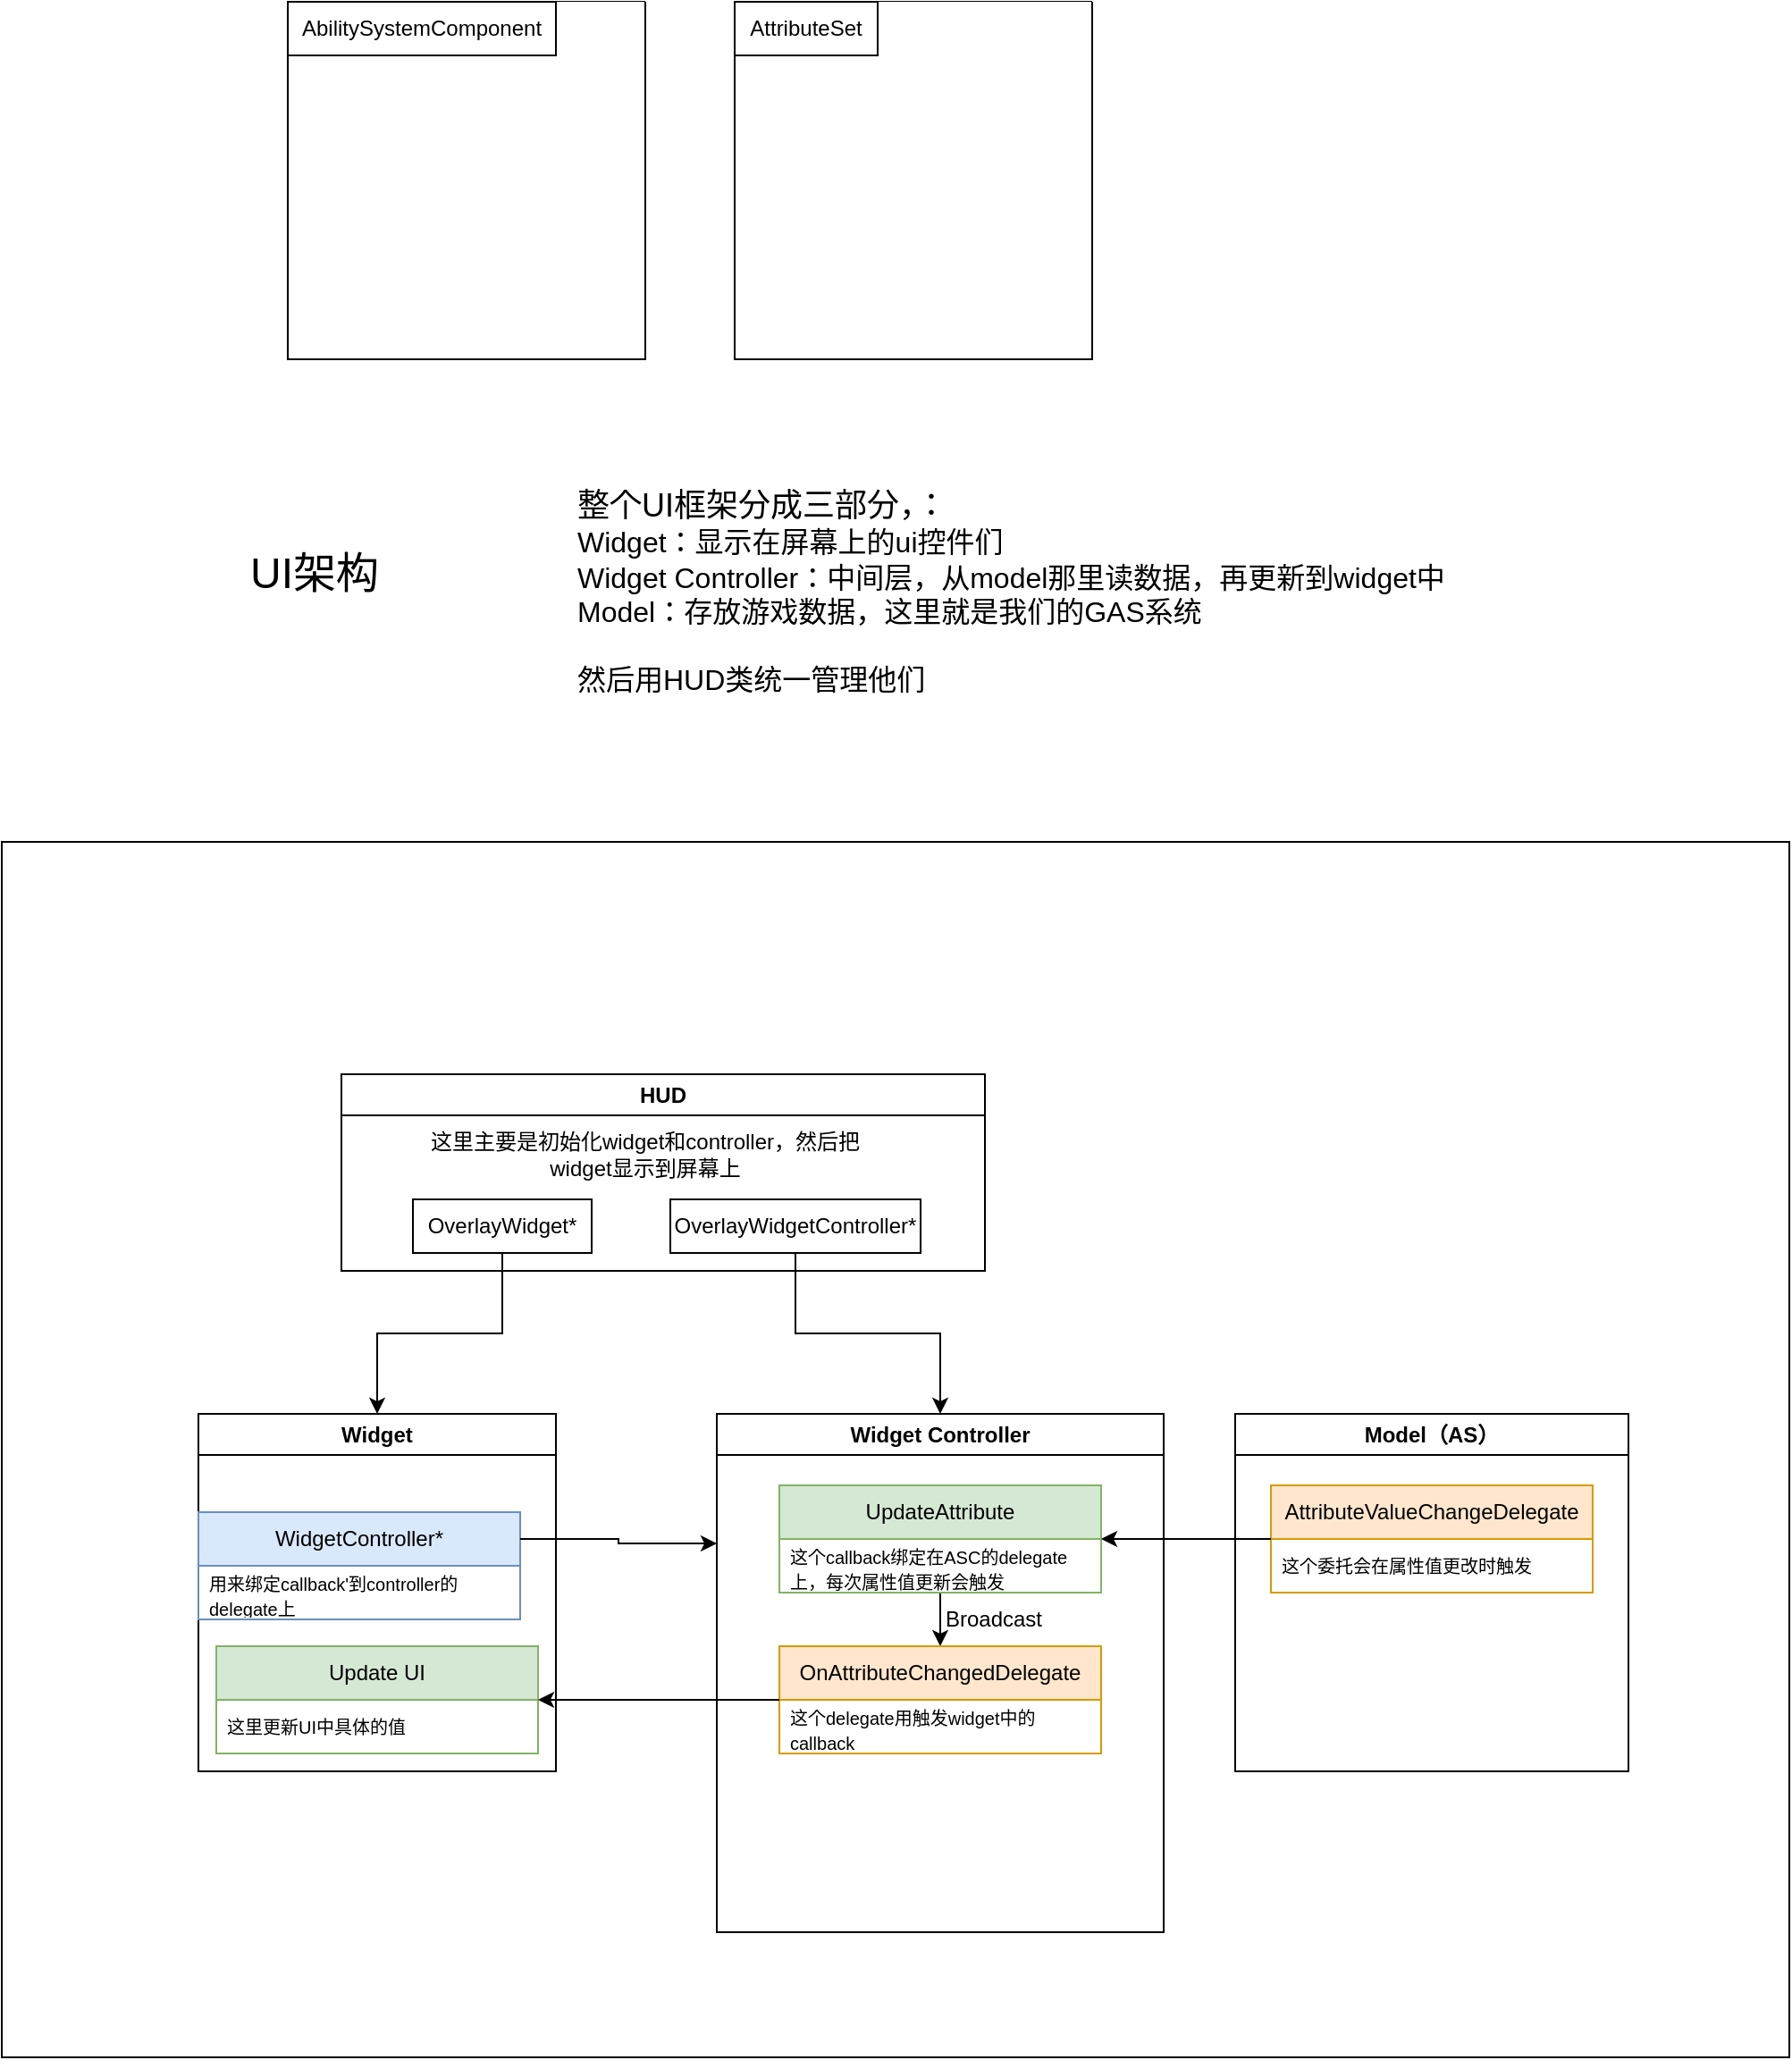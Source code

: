 <mxfile version="22.1.2" type="device">
  <diagram name="第 1 页" id="Ci3ibUs5d5YA2MTepvaQ">
    <mxGraphModel dx="2322" dy="874" grid="1" gridSize="10" guides="1" tooltips="1" connect="1" arrows="1" fold="1" page="1" pageScale="1" pageWidth="827" pageHeight="1169" math="0" shadow="0">
      <root>
        <mxCell id="0" />
        <mxCell id="1" parent="0" />
        <mxCell id="shEoZka6rONAJLujR-b--45" value="" style="rounded=0;whiteSpace=wrap;html=1;" vertex="1" parent="1">
          <mxGeometry x="-100" y="520" width="1000" height="680" as="geometry" />
        </mxCell>
        <mxCell id="1vbWGbHBtsvA9wGUykn0-41" value="" style="swimlane;startSize=0;swimlaneFillColor=#FFFFFF;" parent="1" vertex="1">
          <mxGeometry x="60" y="50" width="200" height="200" as="geometry">
            <mxRectangle x="750" y="240" width="50" height="40" as="alternateBounds" />
          </mxGeometry>
        </mxCell>
        <mxCell id="1vbWGbHBtsvA9wGUykn0-43" value="AbilitySystemComponent" style="rounded=0;whiteSpace=wrap;html=1;" parent="1vbWGbHBtsvA9wGUykn0-41" vertex="1">
          <mxGeometry width="150" height="30" as="geometry" />
        </mxCell>
        <mxCell id="1vbWGbHBtsvA9wGUykn0-44" value="" style="swimlane;startSize=0;swimlaneFillColor=#FFFFFF;" parent="1" vertex="1">
          <mxGeometry x="310" y="50" width="200" height="200" as="geometry">
            <mxRectangle x="750" y="240" width="50" height="40" as="alternateBounds" />
          </mxGeometry>
        </mxCell>
        <mxCell id="1vbWGbHBtsvA9wGUykn0-45" value="AttributeSet" style="rounded=0;whiteSpace=wrap;html=1;" parent="1vbWGbHBtsvA9wGUykn0-44" vertex="1">
          <mxGeometry width="80" height="30" as="geometry" />
        </mxCell>
        <mxCell id="shEoZka6rONAJLujR-b--1" value="&lt;font style=&quot;font-size: 24px;&quot;&gt;UI架构&lt;/font&gt;" style="text;html=1;strokeColor=none;fillColor=none;align=center;verticalAlign=middle;whiteSpace=wrap;rounded=0;" vertex="1" parent="1">
          <mxGeometry x="30" y="350" width="90" height="40" as="geometry" />
        </mxCell>
        <mxCell id="shEoZka6rONAJLujR-b--3" value="Widget" style="swimlane;whiteSpace=wrap;html=1;swimlaneFillColor=default;" vertex="1" parent="1">
          <mxGeometry x="10" y="840" width="200" height="200" as="geometry" />
        </mxCell>
        <mxCell id="shEoZka6rONAJLujR-b--39" value="Update UI" style="swimlane;fontStyle=0;childLayout=stackLayout;horizontal=1;startSize=30;horizontalStack=0;resizeParent=1;resizeParentMax=0;resizeLast=0;collapsible=1;marginBottom=0;whiteSpace=wrap;html=1;fillColor=#d5e8d4;strokeColor=#82b366;" vertex="1" parent="shEoZka6rONAJLujR-b--3">
          <mxGeometry x="10" y="130" width="180" height="60" as="geometry" />
        </mxCell>
        <mxCell id="shEoZka6rONAJLujR-b--40" value="&lt;span style=&quot;font-size: 10px;&quot;&gt;这里更新UI中具体的值&lt;/span&gt;" style="text;strokeColor=none;fillColor=none;align=left;verticalAlign=middle;spacingLeft=4;spacingRight=4;overflow=hidden;points=[[0,0.5],[1,0.5]];portConstraint=eastwest;rotatable=0;whiteSpace=wrap;html=1;" vertex="1" parent="shEoZka6rONAJLujR-b--39">
          <mxGeometry y="30" width="180" height="30" as="geometry" />
        </mxCell>
        <mxCell id="shEoZka6rONAJLujR-b--42" value="WidgetController*" style="swimlane;fontStyle=0;childLayout=stackLayout;horizontal=1;startSize=30;horizontalStack=0;resizeParent=1;resizeParentMax=0;resizeLast=0;collapsible=1;marginBottom=0;whiteSpace=wrap;html=1;fillColor=#dae8fc;strokeColor=#6c8ebf;" vertex="1" parent="shEoZka6rONAJLujR-b--3">
          <mxGeometry y="55" width="180" height="60" as="geometry" />
        </mxCell>
        <mxCell id="shEoZka6rONAJLujR-b--43" value="&lt;span style=&quot;font-size: 10px;&quot;&gt;用来绑定callback&#39;到controller的delegate上&lt;/span&gt;" style="text;strokeColor=none;fillColor=none;align=left;verticalAlign=middle;spacingLeft=4;spacingRight=4;overflow=hidden;points=[[0,0.5],[1,0.5]];portConstraint=eastwest;rotatable=0;whiteSpace=wrap;html=1;" vertex="1" parent="shEoZka6rONAJLujR-b--42">
          <mxGeometry y="30" width="180" height="30" as="geometry" />
        </mxCell>
        <mxCell id="shEoZka6rONAJLujR-b--4" value="Widget Controller" style="swimlane;whiteSpace=wrap;html=1;swimlaneFillColor=default;" vertex="1" parent="1">
          <mxGeometry x="300" y="840" width="250" height="290" as="geometry">
            <mxRectangle x="300" y="840" width="140" height="30" as="alternateBounds" />
          </mxGeometry>
        </mxCell>
        <mxCell id="shEoZka6rONAJLujR-b--36" style="edgeStyle=orthogonalEdgeStyle;rounded=0;orthogonalLoop=1;jettySize=auto;html=1;exitX=0.5;exitY=1;exitDx=0;exitDy=0;entryX=0.5;entryY=0;entryDx=0;entryDy=0;" edge="1" parent="shEoZka6rONAJLujR-b--4" source="shEoZka6rONAJLujR-b--30" target="shEoZka6rONAJLujR-b--34">
          <mxGeometry relative="1" as="geometry" />
        </mxCell>
        <mxCell id="shEoZka6rONAJLujR-b--30" value="UpdateAttribute" style="swimlane;fontStyle=0;childLayout=stackLayout;horizontal=1;startSize=30;horizontalStack=0;resizeParent=1;resizeParentMax=0;resizeLast=0;collapsible=1;marginBottom=0;whiteSpace=wrap;html=1;fillColor=#d5e8d4;strokeColor=#82b366;" vertex="1" parent="shEoZka6rONAJLujR-b--4">
          <mxGeometry x="35" y="40" width="180" height="60" as="geometry" />
        </mxCell>
        <mxCell id="shEoZka6rONAJLujR-b--31" value="&lt;font style=&quot;font-size: 10px;&quot;&gt;这个callback绑定在ASC的delegate上，每次属性值更新会触发&lt;/font&gt;" style="text;strokeColor=none;fillColor=none;align=left;verticalAlign=middle;spacingLeft=4;spacingRight=4;overflow=hidden;points=[[0,0.5],[1,0.5]];portConstraint=eastwest;rotatable=0;whiteSpace=wrap;html=1;" vertex="1" parent="shEoZka6rONAJLujR-b--30">
          <mxGeometry y="30" width="180" height="30" as="geometry" />
        </mxCell>
        <mxCell id="shEoZka6rONAJLujR-b--34" value="OnAttributeChangedDelegate" style="swimlane;fontStyle=0;childLayout=stackLayout;horizontal=1;startSize=30;horizontalStack=0;resizeParent=1;resizeParentMax=0;resizeLast=0;collapsible=1;marginBottom=0;whiteSpace=wrap;html=1;fillColor=#ffe6cc;strokeColor=#d79b00;" vertex="1" parent="shEoZka6rONAJLujR-b--4">
          <mxGeometry x="35" y="130" width="180" height="60" as="geometry" />
        </mxCell>
        <mxCell id="shEoZka6rONAJLujR-b--35" value="&lt;span style=&quot;font-size: 10px;&quot;&gt;这个delegate用触发widget中的callback&lt;/span&gt;" style="text;strokeColor=none;fillColor=none;align=left;verticalAlign=middle;spacingLeft=4;spacingRight=4;overflow=hidden;points=[[0,0.5],[1,0.5]];portConstraint=eastwest;rotatable=0;whiteSpace=wrap;html=1;" vertex="1" parent="shEoZka6rONAJLujR-b--34">
          <mxGeometry y="30" width="180" height="30" as="geometry" />
        </mxCell>
        <mxCell id="shEoZka6rONAJLujR-b--37" value="Broadcast" style="text;html=1;strokeColor=none;fillColor=none;align=center;verticalAlign=middle;whiteSpace=wrap;rounded=0;" vertex="1" parent="shEoZka6rONAJLujR-b--4">
          <mxGeometry x="130" y="110" width="50" height="10" as="geometry" />
        </mxCell>
        <mxCell id="shEoZka6rONAJLujR-b--5" value="Model（AS）" style="swimlane;whiteSpace=wrap;html=1;swimlaneFillColor=default;" vertex="1" parent="1">
          <mxGeometry x="590" y="840" width="220" height="200" as="geometry" />
        </mxCell>
        <mxCell id="shEoZka6rONAJLujR-b--22" value="AttributeValueChangeDelegate" style="swimlane;fontStyle=0;childLayout=stackLayout;horizontal=1;startSize=30;horizontalStack=0;resizeParent=1;resizeParentMax=0;resizeLast=0;collapsible=1;marginBottom=0;whiteSpace=wrap;html=1;fillColor=#ffe6cc;strokeColor=#d79b00;swimlaneFillColor=default;" vertex="1" parent="shEoZka6rONAJLujR-b--5">
          <mxGeometry x="20" y="40" width="180" height="60" as="geometry" />
        </mxCell>
        <mxCell id="shEoZka6rONAJLujR-b--27" value="&lt;font style=&quot;font-size: 10px;&quot;&gt;这个委托会在属性值更改时触发&lt;/font&gt;" style="text;strokeColor=none;fillColor=none;align=left;verticalAlign=middle;spacingLeft=4;spacingRight=4;overflow=hidden;points=[[0,0.5],[1,0.5]];portConstraint=eastwest;rotatable=0;whiteSpace=wrap;html=1;" vertex="1" parent="shEoZka6rONAJLujR-b--22">
          <mxGeometry y="30" width="180" height="30" as="geometry" />
        </mxCell>
        <mxCell id="shEoZka6rONAJLujR-b--6" value="&lt;div style=&quot;&quot;&gt;&lt;span style=&quot;background-color: initial;&quot;&gt;&lt;font style=&quot;font-size: 18px;&quot;&gt;整个UI框架分成三部分，：&lt;/font&gt;&lt;/span&gt;&lt;/div&gt;&lt;div style=&quot;&quot;&gt;&lt;span style=&quot;background-color: initial;&quot;&gt;&lt;font size=&quot;3&quot;&gt;Widget：显示在屏幕上的ui控件们&lt;/font&gt;&lt;/span&gt;&lt;/div&gt;&lt;div style=&quot;&quot;&gt;&lt;span style=&quot;background-color: initial;&quot;&gt;&lt;font size=&quot;3&quot;&gt;Widget Controller：中间层，从model那里读数据，再更新到widget中&lt;/font&gt;&lt;/span&gt;&lt;/div&gt;&lt;div style=&quot;&quot;&gt;&lt;span style=&quot;background-color: initial;&quot;&gt;&lt;font size=&quot;3&quot;&gt;Model：存放游戏数据，这里就是我们的GAS系统&lt;/font&gt;&lt;/span&gt;&lt;/div&gt;&lt;div style=&quot;&quot;&gt;&lt;span style=&quot;background-color: initial;&quot;&gt;&lt;font size=&quot;3&quot;&gt;&lt;br&gt;&lt;/font&gt;&lt;/span&gt;&lt;/div&gt;&lt;div style=&quot;&quot;&gt;&lt;span style=&quot;background-color: initial;&quot;&gt;&lt;font size=&quot;3&quot;&gt;然后用HUD类统一管理他们&lt;/font&gt;&lt;/span&gt;&lt;/div&gt;" style="text;html=1;strokeColor=none;fillColor=none;align=left;verticalAlign=middle;whiteSpace=wrap;rounded=0;" vertex="1" parent="1">
          <mxGeometry x="220" y="320" width="560" height="120" as="geometry" />
        </mxCell>
        <mxCell id="shEoZka6rONAJLujR-b--7" value="HUD" style="swimlane;whiteSpace=wrap;html=1;swimlaneFillColor=default;" vertex="1" parent="1">
          <mxGeometry x="90" y="650" width="360" height="110" as="geometry" />
        </mxCell>
        <mxCell id="shEoZka6rONAJLujR-b--8" value="OverlayWidget*" style="rounded=0;whiteSpace=wrap;html=1;" vertex="1" parent="shEoZka6rONAJLujR-b--7">
          <mxGeometry x="40" y="70" width="100" height="30" as="geometry" />
        </mxCell>
        <mxCell id="shEoZka6rONAJLujR-b--14" value="OverlayWidgetController*" style="rounded=0;whiteSpace=wrap;html=1;" vertex="1" parent="shEoZka6rONAJLujR-b--7">
          <mxGeometry x="184" y="70" width="140" height="30" as="geometry" />
        </mxCell>
        <mxCell id="shEoZka6rONAJLujR-b--44" value="这里主要是初始化widget和controller，然后把widget显示到屏幕上" style="text;html=1;strokeColor=none;fillColor=none;align=center;verticalAlign=middle;whiteSpace=wrap;rounded=0;" vertex="1" parent="shEoZka6rONAJLujR-b--7">
          <mxGeometry x="40" y="30" width="260" height="30" as="geometry" />
        </mxCell>
        <mxCell id="shEoZka6rONAJLujR-b--15" style="edgeStyle=orthogonalEdgeStyle;rounded=0;orthogonalLoop=1;jettySize=auto;html=1;exitX=0.5;exitY=1;exitDx=0;exitDy=0;entryX=0.5;entryY=0;entryDx=0;entryDy=0;" edge="1" parent="1" source="shEoZka6rONAJLujR-b--8" target="shEoZka6rONAJLujR-b--3">
          <mxGeometry relative="1" as="geometry" />
        </mxCell>
        <mxCell id="shEoZka6rONAJLujR-b--16" style="edgeStyle=orthogonalEdgeStyle;rounded=0;orthogonalLoop=1;jettySize=auto;html=1;exitX=0.5;exitY=1;exitDx=0;exitDy=0;entryX=0.5;entryY=0;entryDx=0;entryDy=0;" edge="1" parent="1" source="shEoZka6rONAJLujR-b--14" target="shEoZka6rONAJLujR-b--4">
          <mxGeometry relative="1" as="geometry" />
        </mxCell>
        <mxCell id="shEoZka6rONAJLujR-b--18" style="edgeStyle=orthogonalEdgeStyle;rounded=0;orthogonalLoop=1;jettySize=auto;html=1;exitX=1;exitY=0.25;exitDx=0;exitDy=0;entryX=0;entryY=0.25;entryDx=0;entryDy=0;" edge="1" parent="1" source="shEoZka6rONAJLujR-b--42" target="shEoZka6rONAJLujR-b--4">
          <mxGeometry relative="1" as="geometry" />
        </mxCell>
        <mxCell id="shEoZka6rONAJLujR-b--32" style="edgeStyle=orthogonalEdgeStyle;rounded=0;orthogonalLoop=1;jettySize=auto;html=1;exitX=0;exitY=0.5;exitDx=0;exitDy=0;entryX=1;entryY=0.5;entryDx=0;entryDy=0;" edge="1" parent="1" source="shEoZka6rONAJLujR-b--22" target="shEoZka6rONAJLujR-b--30">
          <mxGeometry relative="1" as="geometry" />
        </mxCell>
        <mxCell id="shEoZka6rONAJLujR-b--41" style="edgeStyle=orthogonalEdgeStyle;rounded=0;orthogonalLoop=1;jettySize=auto;html=1;exitX=0;exitY=0.5;exitDx=0;exitDy=0;entryX=1;entryY=0.5;entryDx=0;entryDy=0;" edge="1" parent="1" source="shEoZka6rONAJLujR-b--34" target="shEoZka6rONAJLujR-b--39">
          <mxGeometry relative="1" as="geometry" />
        </mxCell>
      </root>
    </mxGraphModel>
  </diagram>
</mxfile>
